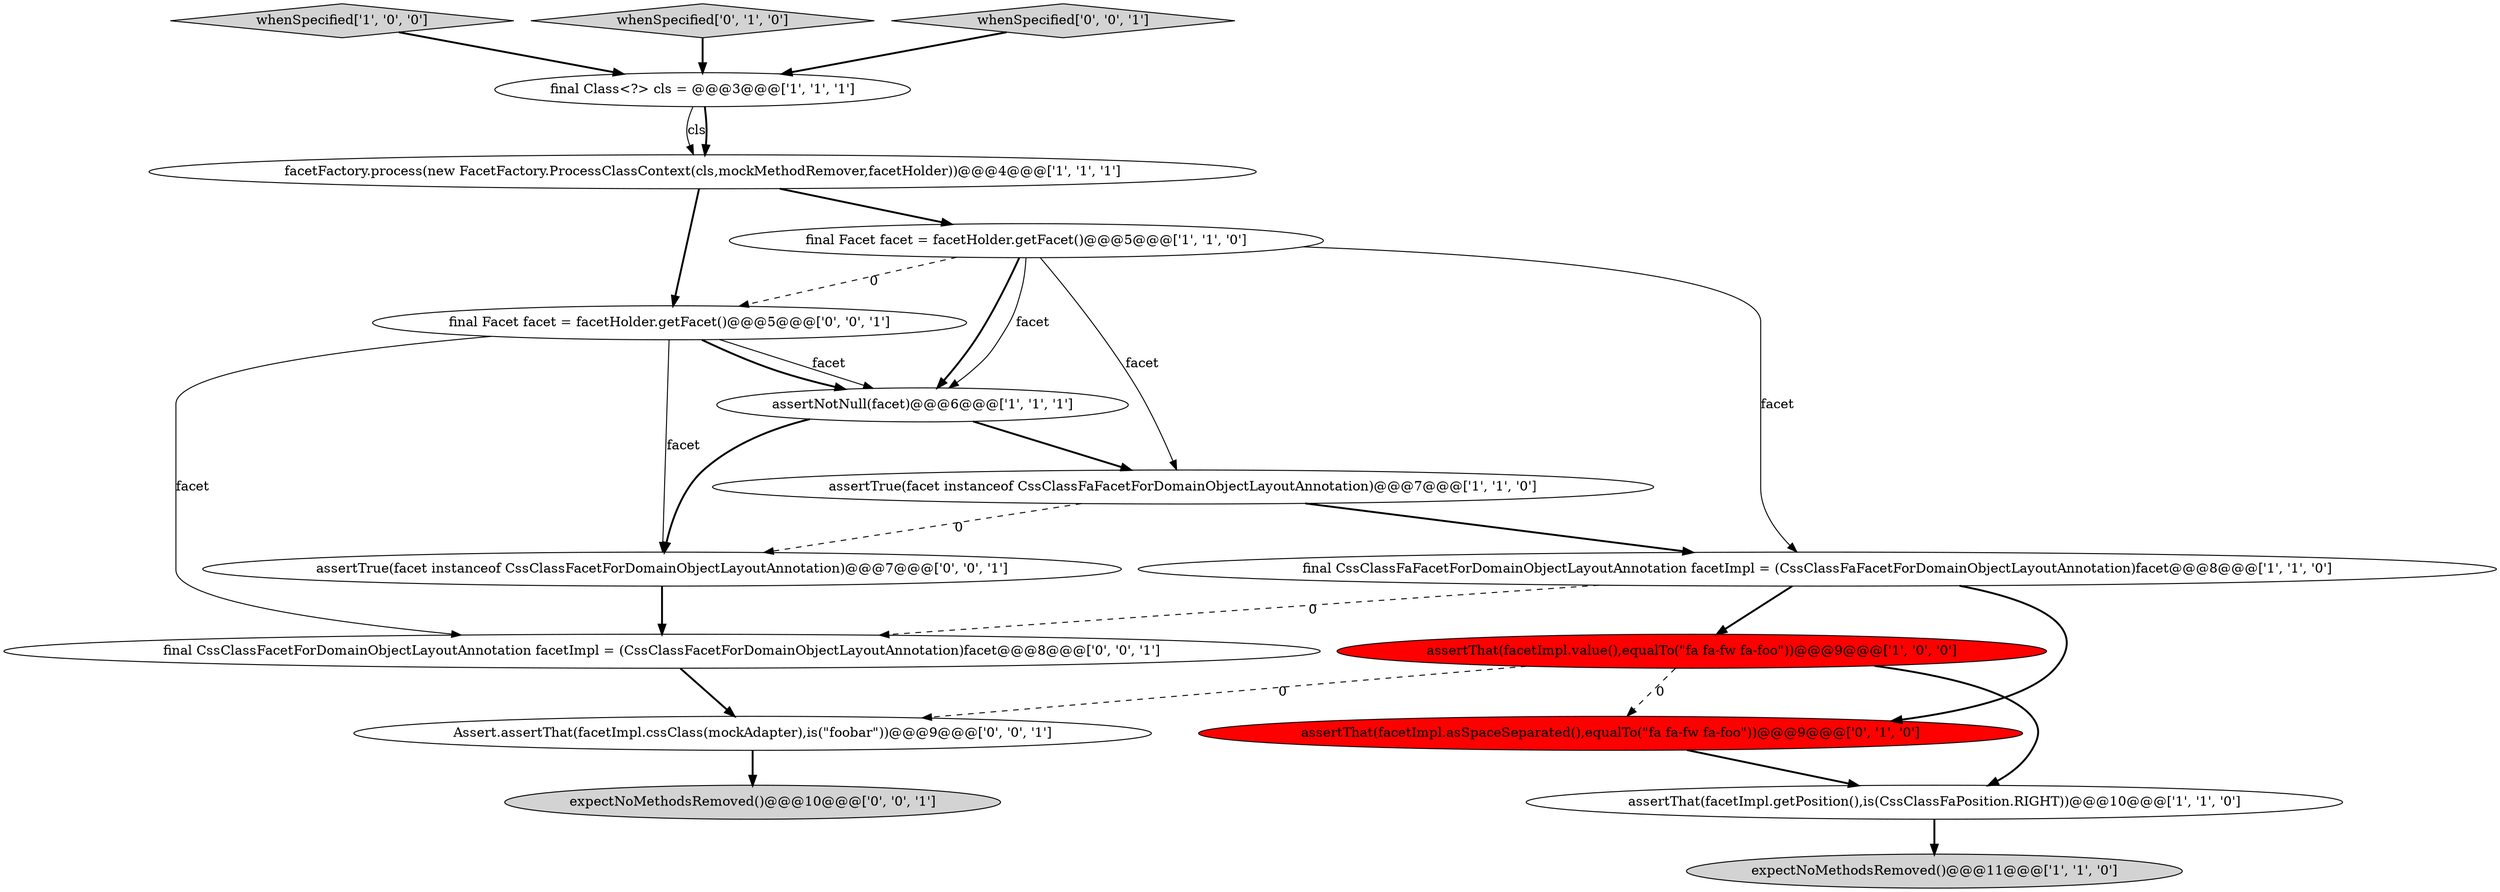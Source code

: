 digraph {
6 [style = filled, label = "assertThat(facetImpl.getPosition(),is(CssClassFaPosition.RIGHT))@@@10@@@['1', '1', '0']", fillcolor = white, shape = ellipse image = "AAA0AAABBB1BBB"];
5 [style = filled, label = "assertTrue(facet instanceof CssClassFaFacetForDomainObjectLayoutAnnotation)@@@7@@@['1', '1', '0']", fillcolor = white, shape = ellipse image = "AAA0AAABBB1BBB"];
9 [style = filled, label = "facetFactory.process(new FacetFactory.ProcessClassContext(cls,mockMethodRemover,facetHolder))@@@4@@@['1', '1', '1']", fillcolor = white, shape = ellipse image = "AAA0AAABBB1BBB"];
8 [style = filled, label = "final Class<?> cls = @@@3@@@['1', '1', '1']", fillcolor = white, shape = ellipse image = "AAA0AAABBB1BBB"];
2 [style = filled, label = "whenSpecified['1', '0', '0']", fillcolor = lightgray, shape = diamond image = "AAA0AAABBB1BBB"];
13 [style = filled, label = "final Facet facet = facetHolder.getFacet()@@@5@@@['0', '0', '1']", fillcolor = white, shape = ellipse image = "AAA0AAABBB3BBB"];
16 [style = filled, label = "final CssClassFacetForDomainObjectLayoutAnnotation facetImpl = (CssClassFacetForDomainObjectLayoutAnnotation)facet@@@8@@@['0', '0', '1']", fillcolor = white, shape = ellipse image = "AAA0AAABBB3BBB"];
3 [style = filled, label = "final CssClassFaFacetForDomainObjectLayoutAnnotation facetImpl = (CssClassFaFacetForDomainObjectLayoutAnnotation)facet@@@8@@@['1', '1', '0']", fillcolor = white, shape = ellipse image = "AAA0AAABBB1BBB"];
7 [style = filled, label = "expectNoMethodsRemoved()@@@11@@@['1', '1', '0']", fillcolor = lightgray, shape = ellipse image = "AAA0AAABBB1BBB"];
12 [style = filled, label = "expectNoMethodsRemoved()@@@10@@@['0', '0', '1']", fillcolor = lightgray, shape = ellipse image = "AAA0AAABBB3BBB"];
14 [style = filled, label = "Assert.assertThat(facetImpl.cssClass(mockAdapter),is(\"foobar\"))@@@9@@@['0', '0', '1']", fillcolor = white, shape = ellipse image = "AAA0AAABBB3BBB"];
10 [style = filled, label = "assertThat(facetImpl.asSpaceSeparated(),equalTo(\"fa fa-fw fa-foo\"))@@@9@@@['0', '1', '0']", fillcolor = red, shape = ellipse image = "AAA1AAABBB2BBB"];
11 [style = filled, label = "whenSpecified['0', '1', '0']", fillcolor = lightgray, shape = diamond image = "AAA0AAABBB2BBB"];
15 [style = filled, label = "assertTrue(facet instanceof CssClassFacetForDomainObjectLayoutAnnotation)@@@7@@@['0', '0', '1']", fillcolor = white, shape = ellipse image = "AAA0AAABBB3BBB"];
17 [style = filled, label = "whenSpecified['0', '0', '1']", fillcolor = lightgray, shape = diamond image = "AAA0AAABBB3BBB"];
0 [style = filled, label = "assertNotNull(facet)@@@6@@@['1', '1', '1']", fillcolor = white, shape = ellipse image = "AAA0AAABBB1BBB"];
1 [style = filled, label = "assertThat(facetImpl.value(),equalTo(\"fa fa-fw fa-foo\"))@@@9@@@['1', '0', '0']", fillcolor = red, shape = ellipse image = "AAA1AAABBB1BBB"];
4 [style = filled, label = "final Facet facet = facetHolder.getFacet()@@@5@@@['1', '1', '0']", fillcolor = white, shape = ellipse image = "AAA0AAABBB1BBB"];
5->3 [style = bold, label=""];
17->8 [style = bold, label=""];
4->5 [style = solid, label="facet"];
3->1 [style = bold, label=""];
1->14 [style = dashed, label="0"];
13->16 [style = solid, label="facet"];
9->4 [style = bold, label=""];
1->10 [style = dashed, label="0"];
15->16 [style = bold, label=""];
10->6 [style = bold, label=""];
0->15 [style = bold, label=""];
4->3 [style = solid, label="facet"];
4->0 [style = bold, label=""];
8->9 [style = solid, label="cls"];
3->10 [style = bold, label=""];
1->6 [style = bold, label=""];
4->0 [style = solid, label="facet"];
14->12 [style = bold, label=""];
8->9 [style = bold, label=""];
11->8 [style = bold, label=""];
16->14 [style = bold, label=""];
13->0 [style = solid, label="facet"];
6->7 [style = bold, label=""];
4->13 [style = dashed, label="0"];
5->15 [style = dashed, label="0"];
0->5 [style = bold, label=""];
3->16 [style = dashed, label="0"];
13->15 [style = solid, label="facet"];
2->8 [style = bold, label=""];
13->0 [style = bold, label=""];
9->13 [style = bold, label=""];
}
